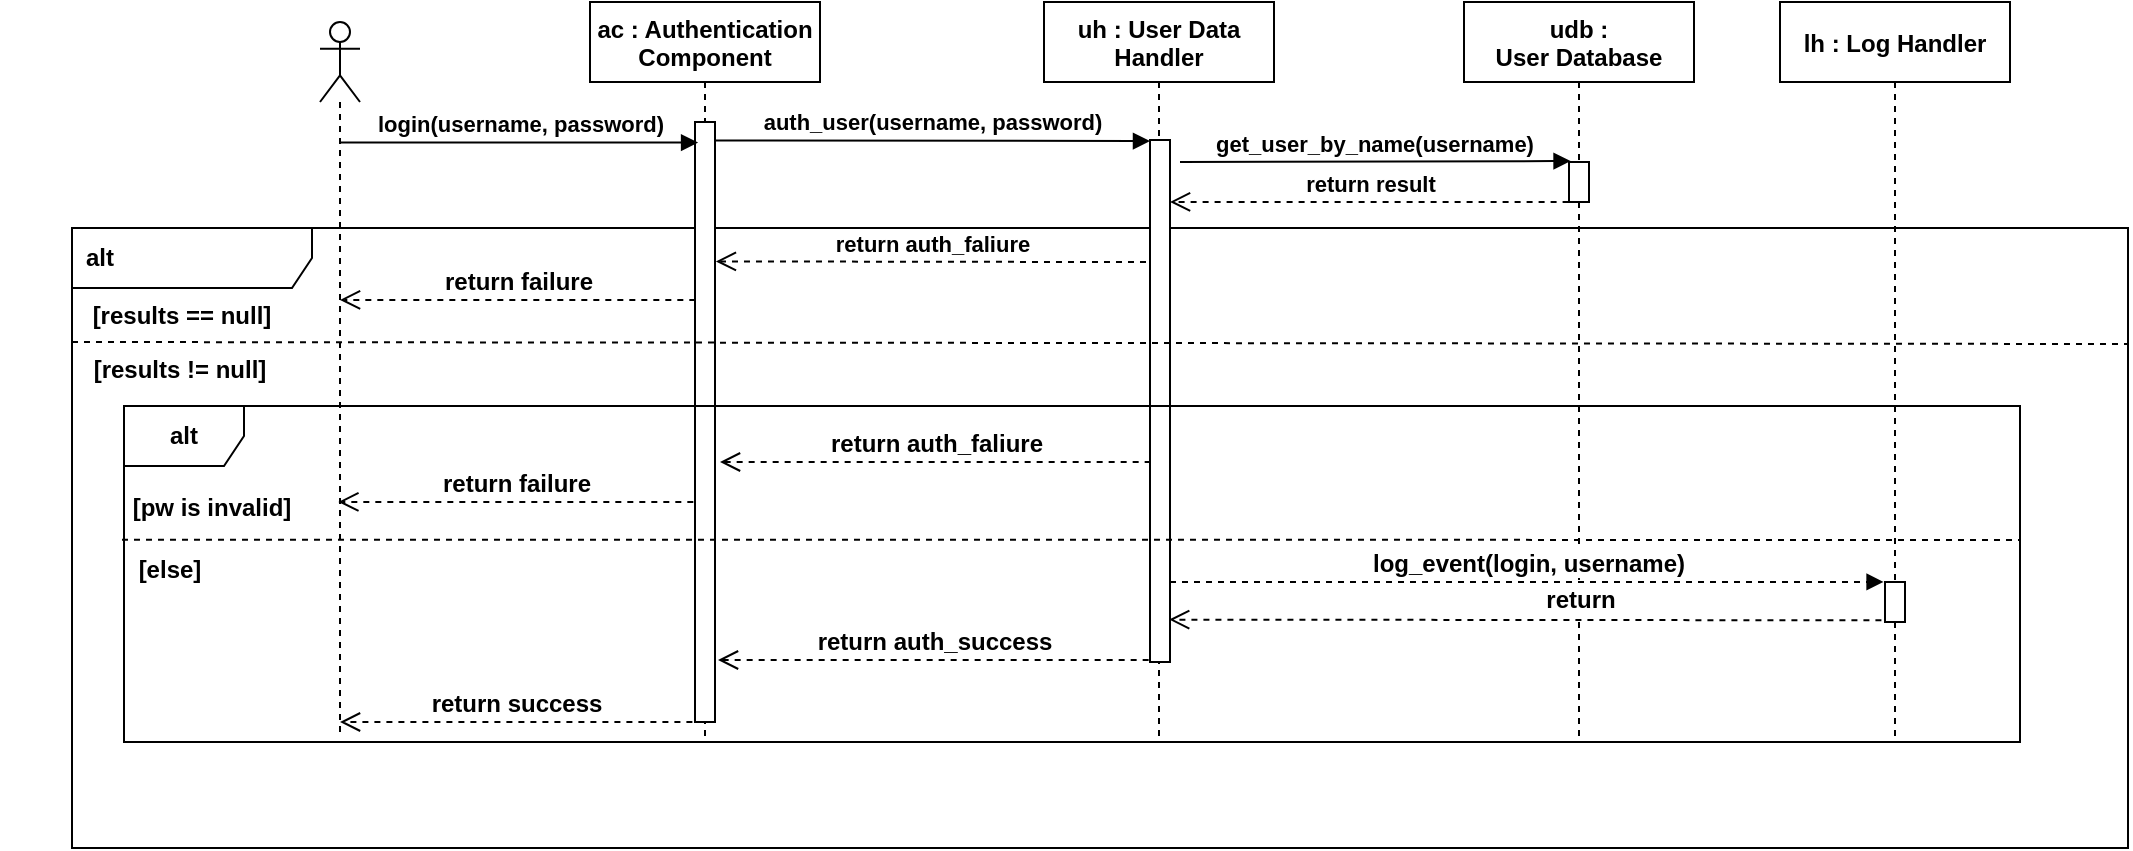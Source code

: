 <mxfile version="15.5.2" type="device"><diagram id="kgpKYQtTHZ0yAKxKKP6v" name="Page-1"><mxGraphModel dx="2035" dy="650" grid="1" gridSize="10" guides="1" tooltips="1" connect="1" arrows="1" fold="1" page="1" pageScale="1" pageWidth="850" pageHeight="1100" math="0" shadow="0"><root><mxCell id="0"/><mxCell id="1" parent="0"/><mxCell id="GdtuYee-Ria83BWaj1N4-18" value="&lt;font style=&quot;font-size: 12px&quot;&gt;&lt;b&gt;alt&lt;/b&gt;&lt;/font&gt;" style="shape=umlFrame;whiteSpace=wrap;html=1;width=120;height=30;boundedLbl=1;verticalAlign=middle;align=left;spacingLeft=5;" vertex="1" parent="1"><mxGeometry x="-14" y="183" width="1028" height="310" as="geometry"/></mxCell><mxCell id="3nuBFxr9cyL0pnOWT2aG-1" value="ac : Authentication&#xA; Component" style="shape=umlLifeline;perimeter=lifelinePerimeter;container=1;collapsible=0;recursiveResize=0;rounded=0;shadow=0;strokeWidth=1;fontStyle=1" parent="1" vertex="1"><mxGeometry x="245" y="70" width="115" height="370" as="geometry"/></mxCell><mxCell id="3nuBFxr9cyL0pnOWT2aG-2" value="" style="points=[];perimeter=orthogonalPerimeter;rounded=0;shadow=0;strokeWidth=1;" parent="3nuBFxr9cyL0pnOWT2aG-1" vertex="1"><mxGeometry x="52.5" y="60" width="10" height="300" as="geometry"/></mxCell><mxCell id="GdtuYee-Ria83BWaj1N4-2" value="" style="shape=umlLifeline;participant=umlActor;perimeter=lifelinePerimeter;whiteSpace=wrap;html=1;container=1;collapsible=0;recursiveResize=0;verticalAlign=top;spacingTop=36;outlineConnect=0;" vertex="1" parent="1"><mxGeometry x="110" y="80" width="20" height="355" as="geometry"/></mxCell><mxCell id="GdtuYee-Ria83BWaj1N4-3" value="&lt;b&gt;login(username, password)&lt;br&gt;&lt;/b&gt;" style="html=1;verticalAlign=bottom;endArrow=block;rounded=0;entryX=0.47;entryY=0.19;entryDx=0;entryDy=0;entryPerimeter=0;" edge="1" parent="1" source="GdtuYee-Ria83BWaj1N4-2" target="3nuBFxr9cyL0pnOWT2aG-1"><mxGeometry width="80" relative="1" as="geometry"><mxPoint x="280" y="310" as="sourcePoint"/><mxPoint x="360" y="310" as="targetPoint"/></mxGeometry></mxCell><mxCell id="GdtuYee-Ria83BWaj1N4-4" value="uh : User Data&#xA; Handler" style="shape=umlLifeline;perimeter=lifelinePerimeter;container=1;collapsible=0;recursiveResize=0;rounded=0;shadow=0;strokeWidth=1;fontStyle=1" vertex="1" parent="1"><mxGeometry x="472" y="70" width="115" height="370" as="geometry"/></mxCell><mxCell id="GdtuYee-Ria83BWaj1N4-5" value="" style="points=[];perimeter=orthogonalPerimeter;rounded=0;shadow=0;strokeWidth=1;" vertex="1" parent="GdtuYee-Ria83BWaj1N4-4"><mxGeometry x="53" y="69" width="10" height="261" as="geometry"/></mxCell><mxCell id="GdtuYee-Ria83BWaj1N4-8" value="udb :&#xA; User Database" style="shape=umlLifeline;perimeter=lifelinePerimeter;container=1;collapsible=0;recursiveResize=0;rounded=0;shadow=0;strokeWidth=1;fontStyle=1" vertex="1" parent="1"><mxGeometry x="682" y="70" width="115" height="370" as="geometry"/></mxCell><mxCell id="GdtuYee-Ria83BWaj1N4-9" value="" style="points=[];perimeter=orthogonalPerimeter;rounded=0;shadow=0;strokeWidth=1;" vertex="1" parent="GdtuYee-Ria83BWaj1N4-8"><mxGeometry x="52.5" y="80" width="10" height="20" as="geometry"/></mxCell><mxCell id="GdtuYee-Ria83BWaj1N4-10" value="&lt;b&gt;get_user_by_name(username)&lt;/b&gt;" style="html=1;verticalAlign=bottom;endArrow=block;rounded=0;entryX=0.078;entryY=0.008;entryDx=0;entryDy=0;entryPerimeter=0;endSize=6;" edge="1" parent="1"><mxGeometry width="80" relative="1" as="geometry"><mxPoint x="540" y="150" as="sourcePoint"/><mxPoint x="735.28" y="149.52" as="targetPoint"/></mxGeometry></mxCell><mxCell id="GdtuYee-Ria83BWaj1N4-12" value="&lt;b&gt;auth_user(username, password)&lt;br&gt;&lt;/b&gt;" style="html=1;verticalAlign=bottom;endArrow=block;rounded=0;entryX=0;entryY=0.002;entryDx=0;entryDy=0;entryPerimeter=0;exitX=1.044;exitY=0.103;exitDx=0;exitDy=0;exitPerimeter=0;" edge="1" parent="1" target="GdtuYee-Ria83BWaj1N4-5"><mxGeometry width="80" relative="1" as="geometry"><mxPoint x="307.94" y="139.21" as="sourcePoint"/><mxPoint x="486" y="139.47" as="targetPoint"/></mxGeometry></mxCell><mxCell id="GdtuYee-Ria83BWaj1N4-14" value="&lt;b&gt;return result&lt;br&gt;&lt;/b&gt;" style="html=1;verticalAlign=bottom;endArrow=open;dashed=1;endSize=8;rounded=0;exitX=-0.02;exitY=0.999;exitDx=0;exitDy=0;exitPerimeter=0;" edge="1" parent="1" source="GdtuYee-Ria83BWaj1N4-9" target="GdtuYee-Ria83BWaj1N4-5"><mxGeometry relative="1" as="geometry"><mxPoint x="730" y="170" as="sourcePoint"/><mxPoint x="550" y="170" as="targetPoint"/></mxGeometry></mxCell><mxCell id="GdtuYee-Ria83BWaj1N4-15" value="&lt;b&gt;return auth_faliure&lt;br&gt;&lt;/b&gt;" style="html=1;verticalAlign=bottom;endArrow=open;dashed=1;endSize=8;rounded=0;exitX=-0.2;exitY=0.216;exitDx=0;exitDy=0;exitPerimeter=0;entryX=1.043;entryY=0.71;entryDx=0;entryDy=0;entryPerimeter=0;" edge="1" parent="1"><mxGeometry relative="1" as="geometry"><mxPoint x="523" y="200.04" as="sourcePoint"/><mxPoint x="307.93" y="199.7" as="targetPoint"/></mxGeometry></mxCell><mxCell id="GdtuYee-Ria83BWaj1N4-19" value="" style="endArrow=none;dashed=1;html=1;strokeWidth=1;rounded=0;endSize=6;exitX=0;exitY=1;exitDx=0;exitDy=0;" edge="1" parent="1"><mxGeometry width="50" height="50" relative="1" as="geometry"><mxPoint x="-14" y="240.0" as="sourcePoint"/><mxPoint x="1014" y="241" as="targetPoint"/></mxGeometry></mxCell><mxCell id="GdtuYee-Ria83BWaj1N4-20" value="&lt;b&gt;[results != null]&lt;/b&gt;" style="text;html=1;strokeColor=none;fillColor=none;align=center;verticalAlign=middle;whiteSpace=wrap;rounded=0;" vertex="1" parent="1"><mxGeometry x="-15" y="239" width="110" height="30" as="geometry"/></mxCell><mxCell id="GdtuYee-Ria83BWaj1N4-23" value="&lt;b&gt;[results == null]&lt;/b&gt;" style="text;html=1;strokeColor=none;fillColor=none;align=center;verticalAlign=middle;whiteSpace=wrap;rounded=0;" vertex="1" parent="1"><mxGeometry x="-14" y="212" width="110" height="30" as="geometry"/></mxCell><mxCell id="GdtuYee-Ria83BWaj1N4-26" value="&lt;b&gt;return failure&lt;br&gt;&lt;/b&gt;" style="html=1;verticalAlign=bottom;endArrow=open;dashed=1;endSize=8;rounded=0;fontSize=12;strokeWidth=1;exitX=0.016;exitY=0.476;exitDx=0;exitDy=0;exitPerimeter=0;" edge="1" parent="1" target="GdtuYee-Ria83BWaj1N4-2"><mxGeometry relative="1" as="geometry"><mxPoint x="297.66" y="218.96" as="sourcePoint"/><mxPoint x="130" y="219" as="targetPoint"/></mxGeometry></mxCell><mxCell id="GdtuYee-Ria83BWaj1N4-27" value="&lt;b&gt;alt&lt;/b&gt;" style="shape=umlFrame;whiteSpace=wrap;html=1;fontSize=12;" vertex="1" parent="1"><mxGeometry x="12" y="272" width="948" height="168" as="geometry"/></mxCell><mxCell id="GdtuYee-Ria83BWaj1N4-29" value="&lt;b&gt;[pw is invalid]&lt;/b&gt;" style="text;html=1;strokeColor=none;fillColor=none;align=center;verticalAlign=middle;whiteSpace=wrap;rounded=0;fontSize=12;" vertex="1" parent="1"><mxGeometry x="-29" y="313" width="170" height="20" as="geometry"/></mxCell><mxCell id="GdtuYee-Ria83BWaj1N4-30" value="&lt;b&gt;[else]&lt;/b&gt;" style="text;html=1;strokeColor=none;fillColor=none;align=center;verticalAlign=middle;whiteSpace=wrap;rounded=0;fontSize=12;" vertex="1" parent="1"><mxGeometry x="-50" y="344" width="170" height="20" as="geometry"/></mxCell><mxCell id="GdtuYee-Ria83BWaj1N4-28" value="" style="endArrow=none;dashed=1;html=1;rounded=0;fontSize=12;endSize=6;strokeWidth=1;entryX=0.999;entryY=0.344;entryDx=0;entryDy=0;entryPerimeter=0;exitX=0;exitY=0.343;exitDx=0;exitDy=0;exitPerimeter=0;" edge="1" parent="1"><mxGeometry width="50" height="50" relative="1" as="geometry"><mxPoint x="11" y="338.846" as="sourcePoint"/><mxPoint x="960" y="338.968" as="targetPoint"/></mxGeometry></mxCell><mxCell id="GdtuYee-Ria83BWaj1N4-31" value="&lt;b&gt;return auth_faliure&lt;br&gt;&lt;/b&gt;" style="html=1;verticalAlign=bottom;endArrow=open;dashed=1;endSize=8;rounded=0;fontSize=12;strokeWidth=1;exitX=0.033;exitY=0.758;exitDx=0;exitDy=0;exitPerimeter=0;" edge="1" parent="1"><mxGeometry relative="1" as="geometry"><mxPoint x="525.33" y="299.938" as="sourcePoint"/><mxPoint x="310" y="300" as="targetPoint"/></mxGeometry></mxCell><mxCell id="GdtuYee-Ria83BWaj1N4-32" value="&lt;b&gt;return auth_success&lt;br&gt;&lt;/b&gt;" style="html=1;verticalAlign=bottom;endArrow=open;dashed=1;endSize=8;rounded=0;fontSize=12;strokeWidth=1;exitX=0.033;exitY=0.758;exitDx=0;exitDy=0;exitPerimeter=0;" edge="1" parent="1"><mxGeometry relative="1" as="geometry"><mxPoint x="524.33" y="398.938" as="sourcePoint"/><mxPoint x="309" y="399" as="targetPoint"/></mxGeometry></mxCell><mxCell id="GdtuYee-Ria83BWaj1N4-33" value="&lt;b&gt;return success&lt;br&gt;&lt;/b&gt;" style="html=1;verticalAlign=bottom;endArrow=open;dashed=1;endSize=8;rounded=0;fontSize=12;strokeWidth=1;exitX=-0.13;exitY=1;exitDx=0;exitDy=0;exitPerimeter=0;" edge="1" parent="1" source="3nuBFxr9cyL0pnOWT2aG-2" target="GdtuYee-Ria83BWaj1N4-2"><mxGeometry relative="1" as="geometry"><mxPoint x="300" y="400" as="sourcePoint"/><mxPoint x="220" y="400" as="targetPoint"/></mxGeometry></mxCell><mxCell id="GdtuYee-Ria83BWaj1N4-34" value="&lt;b&gt;return failure&lt;br&gt;&lt;/b&gt;" style="html=1;verticalAlign=bottom;endArrow=open;dashed=1;endSize=8;rounded=0;fontSize=12;strokeWidth=1;exitX=0.016;exitY=0.476;exitDx=0;exitDy=0;exitPerimeter=0;" edge="1" parent="1"><mxGeometry relative="1" as="geometry"><mxPoint x="296.66" y="319.96" as="sourcePoint"/><mxPoint x="119.167" y="319.96" as="targetPoint"/></mxGeometry></mxCell><mxCell id="GdtuYee-Ria83BWaj1N4-35" value="lh : Log Handler" style="shape=umlLifeline;perimeter=lifelinePerimeter;container=1;collapsible=0;recursiveResize=0;rounded=0;shadow=0;strokeWidth=1;fontStyle=1" vertex="1" parent="1"><mxGeometry x="840" y="70" width="115" height="370" as="geometry"/></mxCell><mxCell id="GdtuYee-Ria83BWaj1N4-36" value="" style="points=[];perimeter=orthogonalPerimeter;rounded=0;shadow=0;strokeWidth=1;" vertex="1" parent="GdtuYee-Ria83BWaj1N4-35"><mxGeometry x="52.5" y="290" width="10" height="20" as="geometry"/></mxCell><mxCell id="GdtuYee-Ria83BWaj1N4-37" value="&lt;b&gt;log_event(login, username)&lt;br&gt;&lt;/b&gt;" style="html=1;verticalAlign=bottom;endArrow=block;rounded=0;dashed=1;fontSize=12;endSize=6;strokeWidth=1;entryX=-0.071;entryY=-0.003;entryDx=0;entryDy=0;entryPerimeter=0;" edge="1" parent="1" source="GdtuYee-Ria83BWaj1N4-5" target="GdtuYee-Ria83BWaj1N4-36"><mxGeometry width="80" relative="1" as="geometry"><mxPoint x="550" y="340" as="sourcePoint"/><mxPoint x="870" y="320" as="targetPoint"/></mxGeometry></mxCell><mxCell id="GdtuYee-Ria83BWaj1N4-38" value="" style="html=1;verticalAlign=bottom;endArrow=open;dashed=1;endSize=8;rounded=0;fontSize=12;strokeWidth=1;exitX=-0.179;exitY=0.929;exitDx=0;exitDy=0;exitPerimeter=0;entryX=0.958;entryY=0.846;entryDx=0;entryDy=0;entryPerimeter=0;" edge="1" parent="1"><mxGeometry relative="1" as="geometry"><mxPoint x="890.71" y="379.16" as="sourcePoint"/><mxPoint x="534.58" y="378.806" as="targetPoint"/></mxGeometry></mxCell><mxCell id="GdtuYee-Ria83BWaj1N4-39" value="&lt;b&gt;return&lt;/b&gt;" style="edgeLabel;html=1;align=center;verticalAlign=middle;resizable=0;points=[];fontSize=12;" vertex="1" connectable="0" parent="GdtuYee-Ria83BWaj1N4-38"><mxGeometry x="-0.085" relative="1" as="geometry"><mxPoint x="12" y="-10" as="offset"/></mxGeometry></mxCell></root></mxGraphModel></diagram></mxfile>